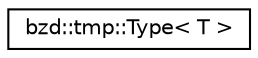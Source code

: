 digraph "Graphical Class Hierarchy"
{
  edge [fontname="Helvetica",fontsize="10",labelfontname="Helvetica",labelfontsize="10"];
  node [fontname="Helvetica",fontsize="10",shape=record];
  rankdir="LR";
  Node0 [label="bzd::tmp::Type\< T \>",height=0.2,width=0.4,color="black", fillcolor="white", style="filled",URL="$structbzd_1_1tmp_1_1Type.html"];
}
